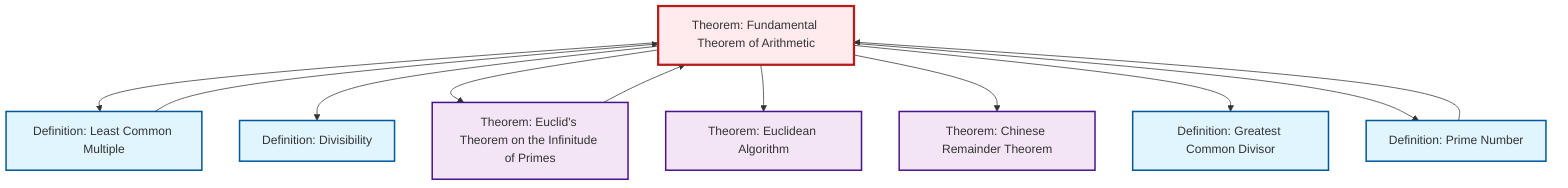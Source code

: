 graph TD
    classDef definition fill:#e1f5fe,stroke:#01579b,stroke-width:2px
    classDef theorem fill:#f3e5f5,stroke:#4a148c,stroke-width:2px
    classDef axiom fill:#fff3e0,stroke:#e65100,stroke-width:2px
    classDef example fill:#e8f5e9,stroke:#1b5e20,stroke-width:2px
    classDef current fill:#ffebee,stroke:#b71c1c,stroke-width:3px
    thm-fundamental-arithmetic["Theorem: Fundamental Theorem of Arithmetic"]:::theorem
    def-lcm["Definition: Least Common Multiple"]:::definition
    thm-euclidean-algorithm["Theorem: Euclidean Algorithm"]:::theorem
    thm-chinese-remainder["Theorem: Chinese Remainder Theorem"]:::theorem
    def-prime["Definition: Prime Number"]:::definition
    def-gcd["Definition: Greatest Common Divisor"]:::definition
    thm-euclid-infinitude-primes["Theorem: Euclid's Theorem on the Infinitude of Primes"]:::theorem
    def-divisibility["Definition: Divisibility"]:::definition
    thm-fundamental-arithmetic --> def-lcm
    def-lcm --> thm-fundamental-arithmetic
    thm-fundamental-arithmetic --> def-divisibility
    thm-euclid-infinitude-primes --> thm-fundamental-arithmetic
    thm-fundamental-arithmetic --> thm-euclid-infinitude-primes
    def-prime --> thm-fundamental-arithmetic
    thm-fundamental-arithmetic --> thm-euclidean-algorithm
    thm-fundamental-arithmetic --> thm-chinese-remainder
    thm-fundamental-arithmetic --> def-gcd
    thm-fundamental-arithmetic --> def-prime
    class thm-fundamental-arithmetic current